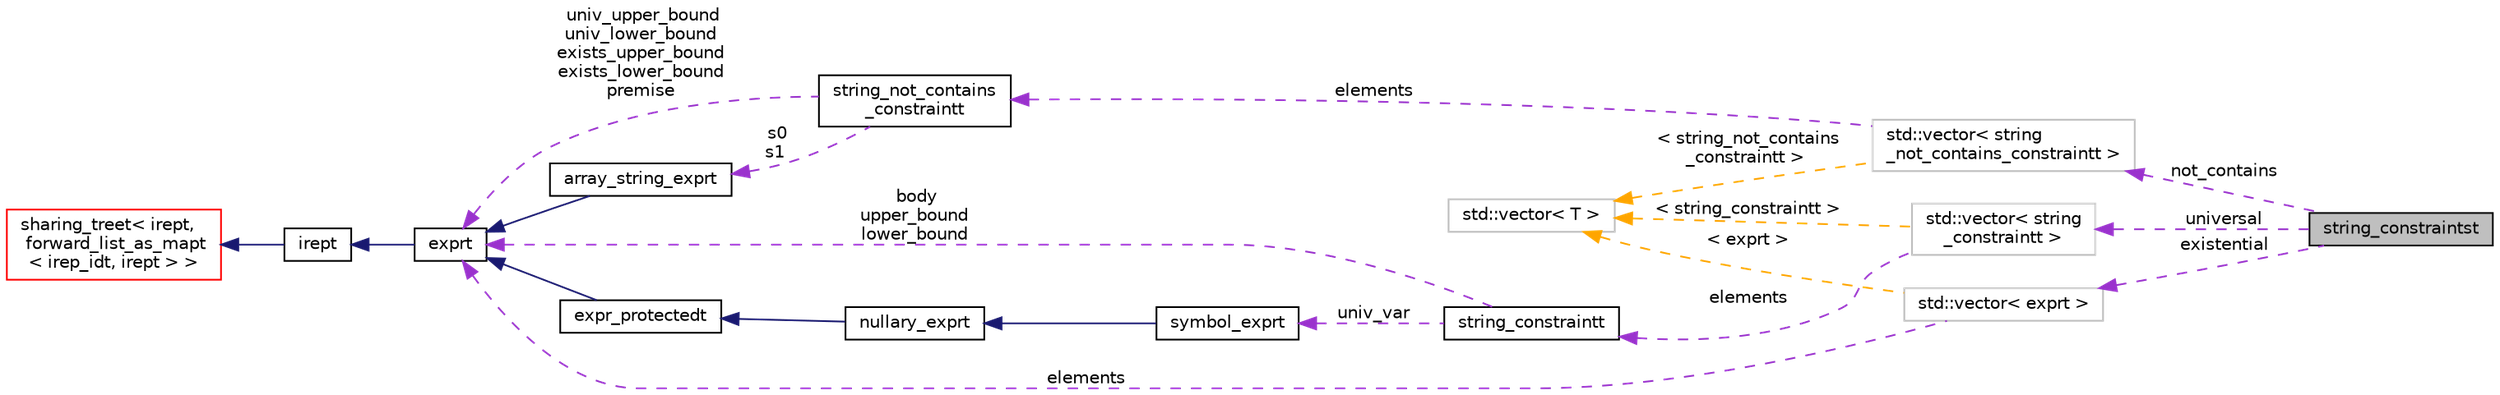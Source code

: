 digraph "string_constraintst"
{
 // LATEX_PDF_SIZE
  bgcolor="transparent";
  edge [fontname="Helvetica",fontsize="10",labelfontname="Helvetica",labelfontsize="10"];
  node [fontname="Helvetica",fontsize="10",shape=record];
  rankdir="LR";
  Node1 [label="string_constraintst",height=0.2,width=0.4,color="black", fillcolor="grey75", style="filled", fontcolor="black",tooltip="Collection of constraints of different types: existential formulas, universal formulas,..."];
  Node2 -> Node1 [dir="back",color="darkorchid3",fontsize="10",style="dashed",label=" not_contains" ,fontname="Helvetica"];
  Node2 [label="std::vector\< string\l_not_contains_constraintt \>",height=0.2,width=0.4,color="grey75",tooltip=" "];
  Node3 -> Node2 [dir="back",color="darkorchid3",fontsize="10",style="dashed",label=" elements" ,fontname="Helvetica"];
  Node3 [label="string_not_contains\l_constraintt",height=0.2,width=0.4,color="black",URL="$structstring__not__contains__constraintt.html",tooltip="Constraints to encode non containement of strings."];
  Node4 -> Node3 [dir="back",color="darkorchid3",fontsize="10",style="dashed",label=" s0\ns1" ,fontname="Helvetica"];
  Node4 [label="array_string_exprt",height=0.2,width=0.4,color="black",URL="$classarray__string__exprt.html",tooltip=" "];
  Node5 -> Node4 [dir="back",color="midnightblue",fontsize="10",style="solid",fontname="Helvetica"];
  Node5 [label="exprt",height=0.2,width=0.4,color="black",URL="$classexprt.html",tooltip="Base class for all expressions."];
  Node6 -> Node5 [dir="back",color="midnightblue",fontsize="10",style="solid",fontname="Helvetica"];
  Node6 [label="irept",height=0.2,width=0.4,color="black",URL="$classirept.html",tooltip="There are a large number of kinds of tree structured or tree-like data in CPROVER."];
  Node7 -> Node6 [dir="back",color="midnightblue",fontsize="10",style="solid",fontname="Helvetica"];
  Node7 [label="sharing_treet\< irept,\l forward_list_as_mapt\l\< irep_idt, irept \> \>",height=0.2,width=0.4,color="red",URL="$classsharing__treet.html",tooltip=" "];
  Node5 -> Node3 [dir="back",color="darkorchid3",fontsize="10",style="dashed",label=" univ_upper_bound\nuniv_lower_bound\nexists_upper_bound\nexists_lower_bound\npremise" ,fontname="Helvetica"];
  Node11 -> Node2 [dir="back",color="orange",fontsize="10",style="dashed",label=" \< string_not_contains\l_constraintt \>" ,fontname="Helvetica"];
  Node11 [label="std::vector\< T \>",height=0.2,width=0.4,color="grey75",tooltip="STL class."];
  Node15 -> Node1 [dir="back",color="darkorchid3",fontsize="10",style="dashed",label=" universal" ,fontname="Helvetica"];
  Node15 [label="std::vector\< string\l_constraintt \>",height=0.2,width=0.4,color="grey75",tooltip=" "];
  Node16 -> Node15 [dir="back",color="darkorchid3",fontsize="10",style="dashed",label=" elements" ,fontname="Helvetica"];
  Node16 [label="string_constraintt",height=0.2,width=0.4,color="black",URL="$classstring__constraintt.html",tooltip=" "];
  Node5 -> Node16 [dir="back",color="darkorchid3",fontsize="10",style="dashed",label=" body\nupper_bound\nlower_bound" ,fontname="Helvetica"];
  Node17 -> Node16 [dir="back",color="darkorchid3",fontsize="10",style="dashed",label=" univ_var" ,fontname="Helvetica"];
  Node17 [label="symbol_exprt",height=0.2,width=0.4,color="black",URL="$classsymbol__exprt.html",tooltip="Expression to hold a symbol (variable)"];
  Node18 -> Node17 [dir="back",color="midnightblue",fontsize="10",style="solid",fontname="Helvetica"];
  Node18 [label="nullary_exprt",height=0.2,width=0.4,color="black",URL="$classnullary__exprt.html",tooltip="An expression without operands."];
  Node19 -> Node18 [dir="back",color="midnightblue",fontsize="10",style="solid",fontname="Helvetica"];
  Node19 [label="expr_protectedt",height=0.2,width=0.4,color="black",URL="$classexpr__protectedt.html",tooltip="Base class for all expressions."];
  Node5 -> Node19 [dir="back",color="midnightblue",fontsize="10",style="solid",fontname="Helvetica"];
  Node11 -> Node15 [dir="back",color="orange",fontsize="10",style="dashed",label=" \< string_constraintt \>" ,fontname="Helvetica"];
  Node20 -> Node1 [dir="back",color="darkorchid3",fontsize="10",style="dashed",label=" existential" ,fontname="Helvetica"];
  Node20 [label="std::vector\< exprt \>",height=0.2,width=0.4,color="grey75",tooltip=" "];
  Node5 -> Node20 [dir="back",color="darkorchid3",fontsize="10",style="dashed",label=" elements" ,fontname="Helvetica"];
  Node11 -> Node20 [dir="back",color="orange",fontsize="10",style="dashed",label=" \< exprt \>" ,fontname="Helvetica"];
}
